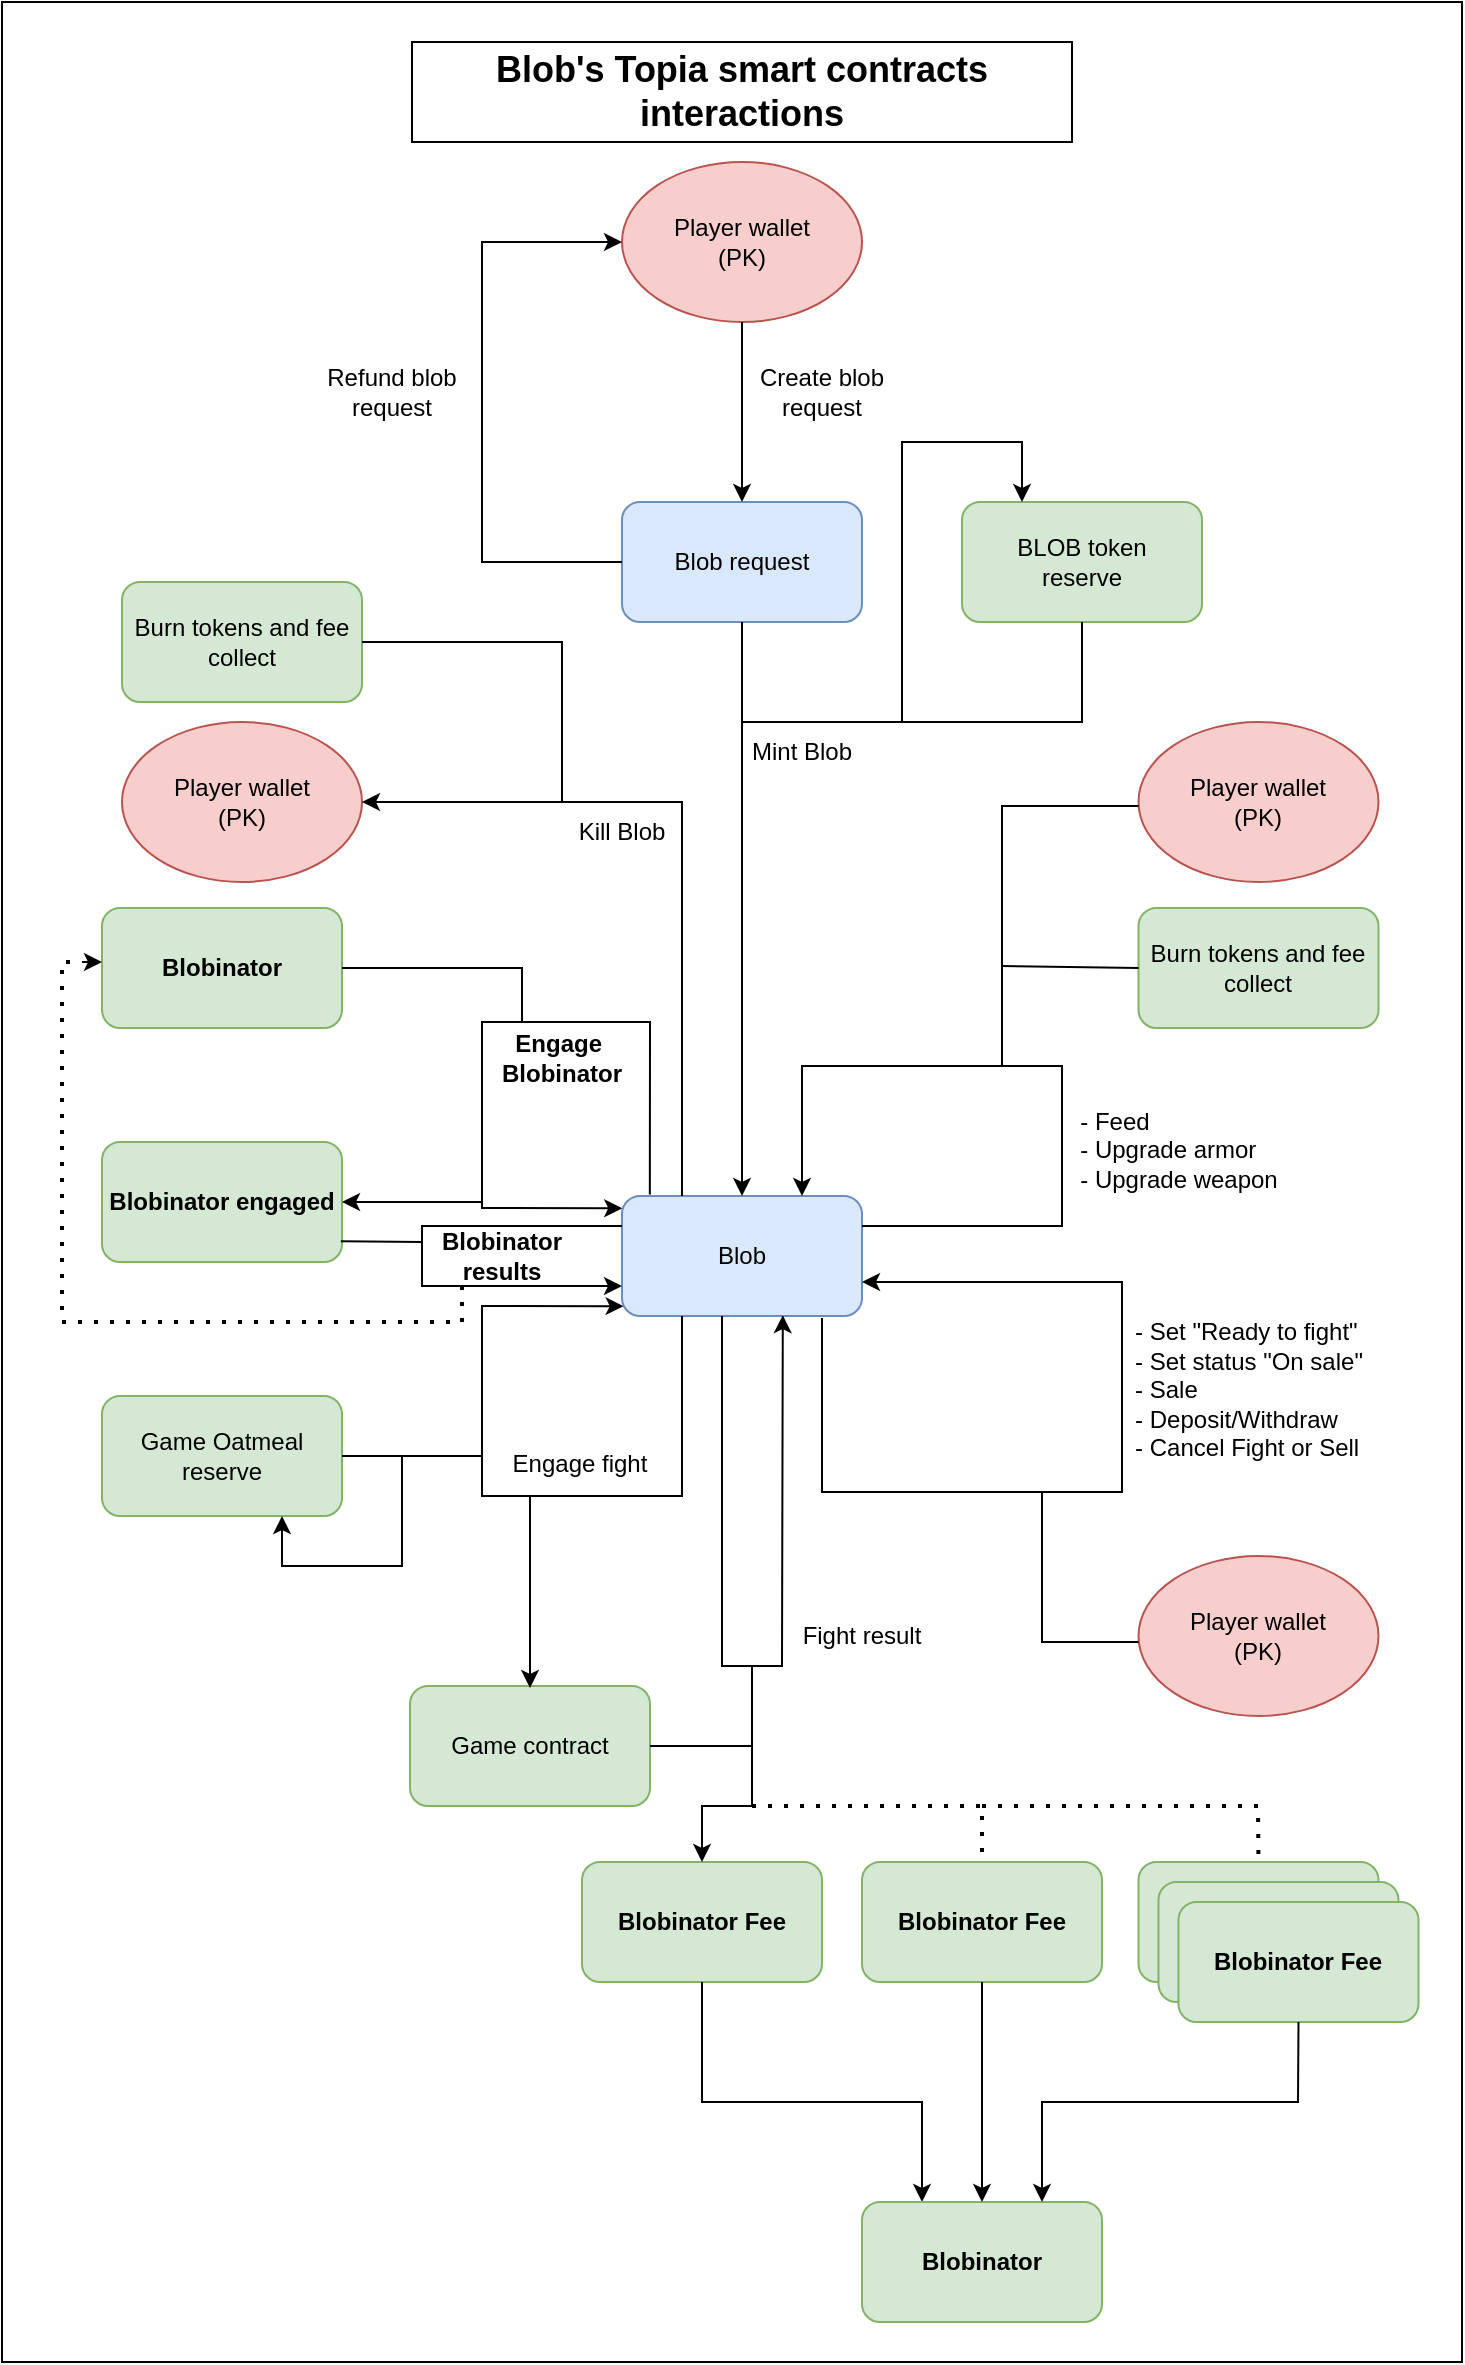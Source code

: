 <mxfile version="19.0.3" type="device"><diagram id="b3K-2SR3PAAZL5hPoKj2" name="Page-1"><mxGraphModel dx="2725" dy="1403" grid="1" gridSize="10" guides="1" tooltips="1" connect="1" arrows="1" fold="1" page="1" pageScale="1" pageWidth="827" pageHeight="1169" math="0" shadow="0"><root><mxCell id="0"/><mxCell id="1" parent="0"/><mxCell id="q1iYEatMGdN-UmrWVPNo-28" value="" style="rounded=0;whiteSpace=wrap;html=1;" vertex="1" parent="1"><mxGeometry x="-170" y="40" width="730" height="1180" as="geometry"/></mxCell><mxCell id="4SHgdaT7PbmV8jtuhsOX-1" value="Blob request" style="rounded=1;whiteSpace=wrap;html=1;fillColor=#dae8fc;strokeColor=#6c8ebf;" parent="1" vertex="1"><mxGeometry x="140" y="290" width="120" height="60" as="geometry"/></mxCell><mxCell id="4SHgdaT7PbmV8jtuhsOX-2" value="Player wallet&lt;br&gt;(PK)" style="ellipse;whiteSpace=wrap;html=1;fillColor=#f8cecc;strokeColor=#b85450;" parent="1" vertex="1"><mxGeometry x="140" y="120" width="120" height="80" as="geometry"/></mxCell><mxCell id="4SHgdaT7PbmV8jtuhsOX-3" value="" style="endArrow=classic;html=1;rounded=0;exitX=0.5;exitY=1;exitDx=0;exitDy=0;entryX=0.5;entryY=0;entryDx=0;entryDy=0;" parent="1" source="4SHgdaT7PbmV8jtuhsOX-2" target="4SHgdaT7PbmV8jtuhsOX-1" edge="1"><mxGeometry width="50" height="50" relative="1" as="geometry"><mxPoint x="360" y="520" as="sourcePoint"/><mxPoint x="410" y="470" as="targetPoint"/></mxGeometry></mxCell><mxCell id="4SHgdaT7PbmV8jtuhsOX-4" value="BLOB token &lt;br&gt;reserve" style="rounded=1;whiteSpace=wrap;html=1;fillColor=#d5e8d4;strokeColor=#82b366;" parent="1" vertex="1"><mxGeometry x="310" y="290" width="120" height="60" as="geometry"/></mxCell><mxCell id="4SHgdaT7PbmV8jtuhsOX-5" value="Blob" style="rounded=1;whiteSpace=wrap;html=1;fillColor=#dae8fc;strokeColor=#6c8ebf;" parent="1" vertex="1"><mxGeometry x="140" y="637" width="120" height="60" as="geometry"/></mxCell><mxCell id="4SHgdaT7PbmV8jtuhsOX-6" value="" style="endArrow=classic;html=1;rounded=0;exitX=0.5;exitY=1;exitDx=0;exitDy=0;entryX=0.5;entryY=0;entryDx=0;entryDy=0;" parent="1" source="4SHgdaT7PbmV8jtuhsOX-1" target="4SHgdaT7PbmV8jtuhsOX-5" edge="1"><mxGeometry width="50" height="50" relative="1" as="geometry"><mxPoint x="360" y="520" as="sourcePoint"/><mxPoint x="410" y="470" as="targetPoint"/></mxGeometry></mxCell><mxCell id="4SHgdaT7PbmV8jtuhsOX-7" value="" style="endArrow=none;html=1;rounded=0;entryX=0.5;entryY=1;entryDx=0;entryDy=0;" parent="1" target="4SHgdaT7PbmV8jtuhsOX-4" edge="1"><mxGeometry width="50" height="50" relative="1" as="geometry"><mxPoint x="200" y="400" as="sourcePoint"/><mxPoint x="410" y="470" as="targetPoint"/><Array as="points"><mxPoint x="370" y="400"/></Array></mxGeometry></mxCell><mxCell id="4SHgdaT7PbmV8jtuhsOX-8" value="" style="endArrow=classic;html=1;rounded=0;exitX=0;exitY=0.5;exitDx=0;exitDy=0;entryX=0;entryY=0.5;entryDx=0;entryDy=0;" parent="1" source="4SHgdaT7PbmV8jtuhsOX-1" target="4SHgdaT7PbmV8jtuhsOX-2" edge="1"><mxGeometry width="50" height="50" relative="1" as="geometry"><mxPoint x="360" y="520" as="sourcePoint"/><mxPoint x="70" y="190" as="targetPoint"/><Array as="points"><mxPoint x="70" y="320"/><mxPoint x="70" y="160"/></Array></mxGeometry></mxCell><mxCell id="4SHgdaT7PbmV8jtuhsOX-9" value="Refund blob request" style="text;html=1;strokeColor=none;fillColor=none;align=center;verticalAlign=middle;whiteSpace=wrap;rounded=0;" parent="1" vertex="1"><mxGeometry x="-30" y="220" width="110" height="30" as="geometry"/></mxCell><mxCell id="4SHgdaT7PbmV8jtuhsOX-10" value="Create blob request" style="text;html=1;strokeColor=none;fillColor=none;align=center;verticalAlign=middle;whiteSpace=wrap;rounded=0;" parent="1" vertex="1"><mxGeometry x="190" y="220" width="100" height="30" as="geometry"/></mxCell><mxCell id="4SHgdaT7PbmV8jtuhsOX-11" value="Mint Blob" style="text;html=1;strokeColor=none;fillColor=none;align=center;verticalAlign=middle;whiteSpace=wrap;rounded=0;" parent="1" vertex="1"><mxGeometry x="180" y="400" width="100" height="30" as="geometry"/></mxCell><mxCell id="4SHgdaT7PbmV8jtuhsOX-12" value="Player wallet&lt;br&gt;(PK)" style="ellipse;whiteSpace=wrap;html=1;fillColor=#f8cecc;strokeColor=#b85450;" parent="1" vertex="1"><mxGeometry x="-110" y="400" width="120" height="80" as="geometry"/></mxCell><mxCell id="4SHgdaT7PbmV8jtuhsOX-13" value="" style="endArrow=classic;html=1;rounded=0;exitX=0.25;exitY=0;exitDx=0;exitDy=0;entryX=1;entryY=0.5;entryDx=0;entryDy=0;" parent="1" source="4SHgdaT7PbmV8jtuhsOX-5" target="4SHgdaT7PbmV8jtuhsOX-12" edge="1"><mxGeometry width="50" height="50" relative="1" as="geometry"><mxPoint x="360" y="697" as="sourcePoint"/><mxPoint x="410" y="647" as="targetPoint"/><Array as="points"><mxPoint x="170" y="440"/></Array></mxGeometry></mxCell><mxCell id="4SHgdaT7PbmV8jtuhsOX-14" value="Kill Blob" style="text;html=1;strokeColor=none;fillColor=none;align=center;verticalAlign=middle;whiteSpace=wrap;rounded=0;" parent="1" vertex="1"><mxGeometry x="90" y="440" width="100" height="30" as="geometry"/></mxCell><mxCell id="4SHgdaT7PbmV8jtuhsOX-15" value="" style="endArrow=classic;html=1;rounded=0;entryX=1;entryY=0.75;entryDx=0;entryDy=0;" parent="1" edge="1"><mxGeometry width="50" height="50" relative="1" as="geometry"><mxPoint x="240" y="698" as="sourcePoint"/><mxPoint x="260" y="680" as="targetPoint"/><Array as="points"><mxPoint x="240" y="785"/><mxPoint x="390" y="785"/><mxPoint x="390" y="680"/></Array></mxGeometry></mxCell><mxCell id="4SHgdaT7PbmV8jtuhsOX-16" value="&lt;div style=&quot;text-align: left;&quot;&gt;&lt;span style=&quot;background-color: initial;&quot;&gt;- Set &quot;Ready to fight&quot;&lt;/span&gt;&lt;/div&gt;&lt;div style=&quot;text-align: left;&quot;&gt;&lt;span style=&quot;background-color: initial;&quot;&gt;- Set status &quot;On sale&quot;&lt;/span&gt;&lt;br&gt;&lt;/div&gt;&lt;div style=&quot;text-align: left;&quot;&gt;&lt;span style=&quot;background-color: initial;&quot;&gt;- Sale&lt;/span&gt;&lt;/div&gt;&lt;div style=&quot;text-align: left;&quot;&gt;&lt;span style=&quot;background-color: initial;&quot;&gt;- Deposit/Withdraw&lt;/span&gt;&lt;/div&gt;&lt;div style=&quot;text-align: left;&quot;&gt;&lt;span style=&quot;background-color: initial;&quot;&gt;- Cancel Fight or Sell&lt;/span&gt;&lt;/div&gt;&lt;div style=&quot;text-align: left;&quot;&gt;&lt;span style=&quot;background-color: initial;&quot;&gt;&lt;br&gt;&lt;/span&gt;&lt;/div&gt;" style="text;html=1;strokeColor=none;fillColor=none;align=center;verticalAlign=middle;whiteSpace=wrap;rounded=0;" parent="1" vertex="1"><mxGeometry x="365" y="691" width="176.5" height="100" as="geometry"/></mxCell><mxCell id="4SHgdaT7PbmV8jtuhsOX-106" value="Game Oatmeal&lt;br&gt;reserve" style="rounded=1;whiteSpace=wrap;html=1;fillColor=#d5e8d4;strokeColor=#82b366;" parent="1" vertex="1"><mxGeometry x="-120" y="737" width="120" height="60" as="geometry"/></mxCell><mxCell id="4SHgdaT7PbmV8jtuhsOX-107" value="" style="endArrow=classic;html=1;rounded=0;exitX=0.25;exitY=1;exitDx=0;exitDy=0;entryX=0.007;entryY=0.918;entryDx=0;entryDy=0;entryPerimeter=0;" parent="1" source="4SHgdaT7PbmV8jtuhsOX-5" target="4SHgdaT7PbmV8jtuhsOX-5" edge="1"><mxGeometry width="50" height="50" relative="1" as="geometry"><mxPoint x="300" y="667" as="sourcePoint"/><mxPoint x="70" y="717" as="targetPoint"/><Array as="points"><mxPoint x="170" y="787"/><mxPoint x="70" y="787"/><mxPoint x="70" y="692"/></Array></mxGeometry></mxCell><mxCell id="4SHgdaT7PbmV8jtuhsOX-108" value="" style="endArrow=none;html=1;rounded=0;exitX=1;exitY=0.5;exitDx=0;exitDy=0;" parent="1" source="4SHgdaT7PbmV8jtuhsOX-106" edge="1"><mxGeometry width="50" height="50" relative="1" as="geometry"><mxPoint x="300" y="667" as="sourcePoint"/><mxPoint x="70" y="767" as="targetPoint"/><Array as="points"/></mxGeometry></mxCell><mxCell id="4SHgdaT7PbmV8jtuhsOX-109" value="Engage fight" style="text;html=1;strokeColor=none;fillColor=none;align=center;verticalAlign=middle;whiteSpace=wrap;rounded=0;" parent="1" vertex="1"><mxGeometry x="69" y="756" width="100" height="30" as="geometry"/></mxCell><mxCell id="4SHgdaT7PbmV8jtuhsOX-111" value="&lt;font style=&quot;font-size: 18px;&quot;&gt;&lt;b&gt;Blob's Topia smart contracts interactions&lt;/b&gt;&lt;/font&gt;" style="rounded=0;whiteSpace=wrap;html=1;" parent="1" vertex="1"><mxGeometry x="35" y="60" width="330" height="50" as="geometry"/></mxCell><mxCell id="4SHgdaT7PbmV8jtuhsOX-112" value="Burn tokens and fee&lt;br&gt;collect" style="rounded=1;whiteSpace=wrap;html=1;fillColor=#d5e8d4;strokeColor=#82b366;" parent="1" vertex="1"><mxGeometry x="398.25" y="493" width="120" height="60" as="geometry"/></mxCell><mxCell id="4SHgdaT7PbmV8jtuhsOX-114" value="" style="endArrow=classic;html=1;rounded=0;fontSize=18;exitX=1;exitY=0.25;exitDx=0;exitDy=0;entryX=0.75;entryY=0;entryDx=0;entryDy=0;" parent="1" source="4SHgdaT7PbmV8jtuhsOX-5" target="4SHgdaT7PbmV8jtuhsOX-5" edge="1"><mxGeometry width="50" height="50" relative="1" as="geometry"><mxPoint x="210" y="992" as="sourcePoint"/><mxPoint x="40" y="992" as="targetPoint"/><Array as="points"><mxPoint x="360" y="652"/><mxPoint x="360" y="572"/><mxPoint x="230" y="572"/></Array></mxGeometry></mxCell><mxCell id="4SHgdaT7PbmV8jtuhsOX-116" value="&lt;div style=&quot;text-align: left;&quot;&gt;&lt;span style=&quot;background-color: initial;&quot;&gt;- Feed&lt;/span&gt;&lt;br&gt;&lt;/div&gt;&lt;div style=&quot;text-align: left;&quot;&gt;&lt;span style=&quot;background-color: initial;&quot;&gt;- Upgrade armor&lt;/span&gt;&lt;/div&gt;&lt;div style=&quot;text-align: left;&quot;&gt;&lt;span style=&quot;background-color: initial;&quot;&gt;- Upgrade weapon&lt;/span&gt;&lt;/div&gt;" style="text;html=1;strokeColor=none;fillColor=none;align=center;verticalAlign=middle;whiteSpace=wrap;rounded=0;" parent="1" vertex="1"><mxGeometry x="330" y="577" width="176.5" height="73" as="geometry"/></mxCell><mxCell id="4SHgdaT7PbmV8jtuhsOX-117" value="Burn tokens and fee&lt;br&gt;collect" style="rounded=1;whiteSpace=wrap;html=1;fillColor=#d5e8d4;strokeColor=#82b366;" parent="1" vertex="1"><mxGeometry x="-110" y="330" width="120" height="60" as="geometry"/></mxCell><mxCell id="4SHgdaT7PbmV8jtuhsOX-118" value="" style="endArrow=none;html=1;rounded=0;fontSize=18;exitX=1;exitY=0.5;exitDx=0;exitDy=0;" parent="1" source="4SHgdaT7PbmV8jtuhsOX-117" edge="1"><mxGeometry width="50" height="50" relative="1" as="geometry"><mxPoint x="180" y="652" as="sourcePoint"/><mxPoint x="110" y="440" as="targetPoint"/><Array as="points"><mxPoint x="110" y="360"/></Array></mxGeometry></mxCell><mxCell id="4SHgdaT7PbmV8jtuhsOX-119" value="" style="endArrow=classic;html=1;rounded=0;fontSize=18;entryX=0.75;entryY=1;entryDx=0;entryDy=0;" parent="1" target="4SHgdaT7PbmV8jtuhsOX-106" edge="1"><mxGeometry width="50" height="50" relative="1" as="geometry"><mxPoint x="30" y="767" as="sourcePoint"/><mxPoint x="230" y="602" as="targetPoint"/><Array as="points"><mxPoint x="30" y="822"/><mxPoint x="-30" y="822"/></Array></mxGeometry></mxCell><mxCell id="4SHgdaT7PbmV8jtuhsOX-120" value="" style="endArrow=classic;html=1;rounded=0;fontSize=18;entryX=0.25;entryY=0;entryDx=0;entryDy=0;" parent="1" target="4SHgdaT7PbmV8jtuhsOX-4" edge="1"><mxGeometry width="50" height="50" relative="1" as="geometry"><mxPoint x="280" y="400" as="sourcePoint"/><mxPoint x="230" y="530" as="targetPoint"/><Array as="points"><mxPoint x="280" y="260"/><mxPoint x="340" y="260"/></Array></mxGeometry></mxCell><mxCell id="4SHgdaT7PbmV8jtuhsOX-121" value="Game contract" style="rounded=1;whiteSpace=wrap;html=1;fillColor=#d5e8d4;strokeColor=#82b366;" parent="1" vertex="1"><mxGeometry x="34" y="882" width="120" height="60" as="geometry"/></mxCell><mxCell id="4SHgdaT7PbmV8jtuhsOX-124" value="" style="endArrow=classic;html=1;rounded=0;fontSize=18;exitX=0.25;exitY=1;exitDx=0;exitDy=0;" parent="1" edge="1"><mxGeometry width="50" height="50" relative="1" as="geometry"><mxPoint x="94" y="787" as="sourcePoint"/><mxPoint x="94" y="883" as="targetPoint"/></mxGeometry></mxCell><mxCell id="4SHgdaT7PbmV8jtuhsOX-125" value="" style="endArrow=classic;html=1;rounded=0;fontSize=18;entryX=0.67;entryY=0.993;entryDx=0;entryDy=0;entryPerimeter=0;" parent="1" target="4SHgdaT7PbmV8jtuhsOX-5" edge="1"><mxGeometry width="50" height="50" relative="1" as="geometry"><mxPoint x="190" y="697" as="sourcePoint"/><mxPoint x="200" y="842" as="targetPoint"/><Array as="points"><mxPoint x="190" y="872"/><mxPoint x="220" y="872"/></Array></mxGeometry></mxCell><mxCell id="4SHgdaT7PbmV8jtuhsOX-126" value="" style="endArrow=none;html=1;rounded=0;fontSize=18;exitX=1;exitY=0.5;exitDx=0;exitDy=0;" parent="1" source="4SHgdaT7PbmV8jtuhsOX-121" edge="1"><mxGeometry width="50" height="50" relative="1" as="geometry"><mxPoint x="159" y="914" as="sourcePoint"/><mxPoint x="205" y="872" as="targetPoint"/><Array as="points"><mxPoint x="205" y="912"/></Array></mxGeometry></mxCell><mxCell id="4SHgdaT7PbmV8jtuhsOX-127" value="Fight result" style="text;html=1;strokeColor=none;fillColor=none;align=center;verticalAlign=middle;whiteSpace=wrap;rounded=0;" parent="1" vertex="1"><mxGeometry x="210" y="842" width="100" height="30" as="geometry"/></mxCell><mxCell id="4SHgdaT7PbmV8jtuhsOX-128" value="Player wallet&lt;br&gt;(PK)" style="ellipse;whiteSpace=wrap;html=1;fillColor=#f8cecc;strokeColor=#b85450;" parent="1" vertex="1"><mxGeometry x="398.25" y="817" width="120" height="80" as="geometry"/></mxCell><mxCell id="4SHgdaT7PbmV8jtuhsOX-129" value="" style="endArrow=none;html=1;rounded=0;fontSize=18;entryX=0;entryY=0.5;entryDx=0;entryDy=0;" parent="1" edge="1"><mxGeometry width="50" height="50" relative="1" as="geometry"><mxPoint x="350" y="785" as="sourcePoint"/><mxPoint x="398.25" y="860" as="targetPoint"/><Array as="points"><mxPoint x="350" y="860"/></Array></mxGeometry></mxCell><mxCell id="4SHgdaT7PbmV8jtuhsOX-130" value="Player wallet&lt;br&gt;(PK)" style="ellipse;whiteSpace=wrap;html=1;fillColor=#f8cecc;strokeColor=#b85450;" parent="1" vertex="1"><mxGeometry x="398.25" y="400" width="120" height="80" as="geometry"/></mxCell><mxCell id="4SHgdaT7PbmV8jtuhsOX-134" value="" style="endArrow=none;html=1;rounded=0;fontSize=18;entryX=0;entryY=0.5;entryDx=0;entryDy=0;" parent="1" edge="1"><mxGeometry width="50" height="50" relative="1" as="geometry"><mxPoint x="330" y="572" as="sourcePoint"/><mxPoint x="398.25" y="442" as="targetPoint"/><Array as="points"><mxPoint x="330" y="442"/></Array></mxGeometry></mxCell><mxCell id="4SHgdaT7PbmV8jtuhsOX-135" value="" style="endArrow=none;html=1;rounded=0;fontSize=18;entryX=0;entryY=0.5;entryDx=0;entryDy=0;" parent="1" target="4SHgdaT7PbmV8jtuhsOX-112" edge="1"><mxGeometry width="50" height="50" relative="1" as="geometry"><mxPoint x="330" y="522" as="sourcePoint"/><mxPoint x="379.25" y="524.5" as="targetPoint"/></mxGeometry></mxCell><mxCell id="q1iYEatMGdN-UmrWVPNo-1" value="Blobinator Fee" style="rounded=1;whiteSpace=wrap;html=1;fillColor=#d5e8d4;strokeColor=#82b366;" vertex="1" parent="1"><mxGeometry x="398.25" y="970" width="120" height="60" as="geometry"/></mxCell><mxCell id="q1iYEatMGdN-UmrWVPNo-2" value="Blobinator Fee" style="rounded=1;whiteSpace=wrap;html=1;fillColor=#d5e8d4;strokeColor=#82b366;" vertex="1" parent="1"><mxGeometry x="408.25" y="980" width="120" height="60" as="geometry"/></mxCell><mxCell id="q1iYEatMGdN-UmrWVPNo-3" value="Blobinator Fee" style="rounded=1;whiteSpace=wrap;html=1;fillColor=#d5e8d4;strokeColor=#82b366;fontStyle=1" vertex="1" parent="1"><mxGeometry x="418.25" y="990" width="120" height="60" as="geometry"/></mxCell><mxCell id="q1iYEatMGdN-UmrWVPNo-4" value="Blobinator Fee" style="rounded=1;whiteSpace=wrap;html=1;fillColor=#d5e8d4;strokeColor=#82b366;fontStyle=1" vertex="1" parent="1"><mxGeometry x="120" y="970" width="120" height="60" as="geometry"/></mxCell><mxCell id="q1iYEatMGdN-UmrWVPNo-5" value="Blobinator Fee" style="rounded=1;whiteSpace=wrap;html=1;fillColor=#d5e8d4;strokeColor=#82b366;fontStyle=1" vertex="1" parent="1"><mxGeometry x="260" y="970" width="120" height="60" as="geometry"/></mxCell><mxCell id="q1iYEatMGdN-UmrWVPNo-6" value="" style="endArrow=classic;html=1;rounded=0;entryX=0.5;entryY=0;entryDx=0;entryDy=0;" edge="1" parent="1" target="q1iYEatMGdN-UmrWVPNo-4"><mxGeometry width="50" height="50" relative="1" as="geometry"><mxPoint x="205" y="912" as="sourcePoint"/><mxPoint x="185" y="972" as="targetPoint"/><Array as="points"><mxPoint x="205" y="942"/><mxPoint x="180" y="942"/></Array></mxGeometry></mxCell><mxCell id="q1iYEatMGdN-UmrWVPNo-8" value="" style="endArrow=none;dashed=1;html=1;dashPattern=1 3;strokeWidth=2;rounded=0;" edge="1" parent="1"><mxGeometry width="50" height="50" relative="1" as="geometry"><mxPoint x="205" y="942" as="sourcePoint"/><mxPoint x="320" y="970" as="targetPoint"/><Array as="points"><mxPoint x="320" y="942"/></Array></mxGeometry></mxCell><mxCell id="q1iYEatMGdN-UmrWVPNo-9" value="" style="endArrow=none;dashed=1;html=1;dashPattern=1 3;strokeWidth=2;rounded=0;entryX=0.5;entryY=0;entryDx=0;entryDy=0;" edge="1" parent="1"><mxGeometry width="50" height="50" relative="1" as="geometry"><mxPoint x="320" y="942" as="sourcePoint"/><mxPoint x="458.25" y="972" as="targetPoint"/><Array as="points"><mxPoint x="458" y="942"/></Array></mxGeometry></mxCell><mxCell id="q1iYEatMGdN-UmrWVPNo-10" value="" style="endArrow=classic;html=1;rounded=0;exitX=0.5;exitY=1;exitDx=0;exitDy=0;entryX=0.25;entryY=0;entryDx=0;entryDy=0;" edge="1" parent="1" source="q1iYEatMGdN-UmrWVPNo-4" target="q1iYEatMGdN-UmrWVPNo-11"><mxGeometry width="50" height="50" relative="1" as="geometry"><mxPoint x="200" y="990" as="sourcePoint"/><mxPoint x="250" y="940" as="targetPoint"/><Array as="points"><mxPoint x="180" y="1090"/><mxPoint x="290" y="1090"/></Array></mxGeometry></mxCell><mxCell id="q1iYEatMGdN-UmrWVPNo-11" value="Blobinator" style="rounded=1;whiteSpace=wrap;html=1;fillColor=#d5e8d4;strokeColor=#82b366;fontStyle=1" vertex="1" parent="1"><mxGeometry x="260" y="1140" width="120" height="60" as="geometry"/></mxCell><mxCell id="q1iYEatMGdN-UmrWVPNo-12" value="" style="endArrow=classic;html=1;rounded=0;exitX=0.5;exitY=1;exitDx=0;exitDy=0;entryX=0.5;entryY=0;entryDx=0;entryDy=0;" edge="1" parent="1" source="q1iYEatMGdN-UmrWVPNo-5" target="q1iYEatMGdN-UmrWVPNo-11"><mxGeometry width="50" height="50" relative="1" as="geometry"><mxPoint x="200" y="990" as="sourcePoint"/><mxPoint x="250" y="940" as="targetPoint"/></mxGeometry></mxCell><mxCell id="q1iYEatMGdN-UmrWVPNo-13" value="" style="endArrow=classic;html=1;rounded=0;exitX=0.5;exitY=1;exitDx=0;exitDy=0;entryX=0.75;entryY=0;entryDx=0;entryDy=0;" edge="1" parent="1" source="q1iYEatMGdN-UmrWVPNo-3" target="q1iYEatMGdN-UmrWVPNo-11"><mxGeometry width="50" height="50" relative="1" as="geometry"><mxPoint x="200" y="990" as="sourcePoint"/><mxPoint x="250" y="940" as="targetPoint"/><Array as="points"><mxPoint x="478" y="1090"/><mxPoint x="350" y="1090"/></Array></mxGeometry></mxCell><mxCell id="q1iYEatMGdN-UmrWVPNo-14" value="Blobinator" style="rounded=1;whiteSpace=wrap;html=1;fillColor=#d5e8d4;strokeColor=#82b366;fontStyle=1" vertex="1" parent="1"><mxGeometry x="-120" y="493" width="120" height="60" as="geometry"/></mxCell><mxCell id="q1iYEatMGdN-UmrWVPNo-15" value="" style="endArrow=classic;html=1;rounded=0;exitX=0.116;exitY=-0.013;exitDx=0;exitDy=0;exitPerimeter=0;entryX=0.001;entryY=0.102;entryDx=0;entryDy=0;entryPerimeter=0;" edge="1" parent="1" source="4SHgdaT7PbmV8jtuhsOX-5" target="4SHgdaT7PbmV8jtuhsOX-5"><mxGeometry width="50" height="50" relative="1" as="geometry"><mxPoint x="200" y="660" as="sourcePoint"/><mxPoint x="10" y="630" as="targetPoint"/><Array as="points"><mxPoint x="154" y="550"/><mxPoint x="70" y="550"/><mxPoint x="70" y="643"/></Array></mxGeometry></mxCell><mxCell id="q1iYEatMGdN-UmrWVPNo-16" value="" style="endArrow=none;html=1;rounded=0;exitX=1;exitY=0.5;exitDx=0;exitDy=0;" edge="1" parent="1" source="q1iYEatMGdN-UmrWVPNo-14"><mxGeometry width="50" height="50" relative="1" as="geometry"><mxPoint x="200" y="660" as="sourcePoint"/><mxPoint x="90" y="550" as="targetPoint"/><Array as="points"><mxPoint x="90" y="523"/></Array></mxGeometry></mxCell><mxCell id="q1iYEatMGdN-UmrWVPNo-18" value="Engage&amp;nbsp;&lt;br&gt;Blobinator" style="text;html=1;strokeColor=none;fillColor=none;align=center;verticalAlign=middle;whiteSpace=wrap;rounded=0;fontStyle=1" vertex="1" parent="1"><mxGeometry x="60" y="553" width="100" height="30" as="geometry"/></mxCell><mxCell id="q1iYEatMGdN-UmrWVPNo-20" value="Blobinator engaged" style="rounded=1;whiteSpace=wrap;html=1;fillColor=#d5e8d4;strokeColor=#82b366;fontStyle=1" vertex="1" parent="1"><mxGeometry x="-120" y="610" width="120" height="60" as="geometry"/></mxCell><mxCell id="q1iYEatMGdN-UmrWVPNo-21" value="" style="endArrow=classic;html=1;rounded=0;entryX=1;entryY=0.5;entryDx=0;entryDy=0;" edge="1" parent="1" target="q1iYEatMGdN-UmrWVPNo-20"><mxGeometry width="50" height="50" relative="1" as="geometry"><mxPoint x="70" y="640" as="sourcePoint"/><mxPoint x="250" y="670" as="targetPoint"/></mxGeometry></mxCell><mxCell id="q1iYEatMGdN-UmrWVPNo-22" value="" style="endArrow=classic;html=1;rounded=0;exitX=0;exitY=0.25;exitDx=0;exitDy=0;entryX=0;entryY=0.75;entryDx=0;entryDy=0;" edge="1" parent="1" source="4SHgdaT7PbmV8jtuhsOX-5" target="4SHgdaT7PbmV8jtuhsOX-5"><mxGeometry width="50" height="50" relative="1" as="geometry"><mxPoint x="200" y="720" as="sourcePoint"/><mxPoint x="140" y="670" as="targetPoint"/><Array as="points"><mxPoint x="40" y="652"/><mxPoint x="40" y="682"/></Array></mxGeometry></mxCell><mxCell id="q1iYEatMGdN-UmrWVPNo-23" value="" style="endArrow=none;html=1;rounded=0;exitX=0.995;exitY=0.828;exitDx=0;exitDy=0;exitPerimeter=0;" edge="1" parent="1" source="q1iYEatMGdN-UmrWVPNo-20"><mxGeometry width="50" height="50" relative="1" as="geometry"><mxPoint x="200" y="720" as="sourcePoint"/><mxPoint x="40" y="660" as="targetPoint"/></mxGeometry></mxCell><mxCell id="q1iYEatMGdN-UmrWVPNo-24" value="Blobinator&lt;br&gt;results" style="text;html=1;strokeColor=none;fillColor=none;align=center;verticalAlign=middle;whiteSpace=wrap;rounded=0;fontStyle=1" vertex="1" parent="1"><mxGeometry x="40" y="652" width="80" height="30" as="geometry"/></mxCell><mxCell id="q1iYEatMGdN-UmrWVPNo-25" value="" style="endArrow=none;dashed=1;html=1;dashPattern=1 3;strokeWidth=2;rounded=0;exitX=0.25;exitY=1;exitDx=0;exitDy=0;" edge="1" parent="1" source="q1iYEatMGdN-UmrWVPNo-24"><mxGeometry width="50" height="50" relative="1" as="geometry"><mxPoint x="200" y="720" as="sourcePoint"/><mxPoint x="-130" y="520" as="targetPoint"/><Array as="points"><mxPoint x="60" y="700"/><mxPoint x="-140" y="700"/><mxPoint x="-140" y="520"/></Array></mxGeometry></mxCell><mxCell id="q1iYEatMGdN-UmrWVPNo-27" value="" style="endArrow=classic;html=1;rounded=0;entryX=0;entryY=0.5;entryDx=0;entryDy=0;" edge="1" parent="1"><mxGeometry width="50" height="50" relative="1" as="geometry"><mxPoint x="-130" y="520" as="sourcePoint"/><mxPoint x="-120" y="520" as="targetPoint"/></mxGeometry></mxCell></root></mxGraphModel></diagram></mxfile>